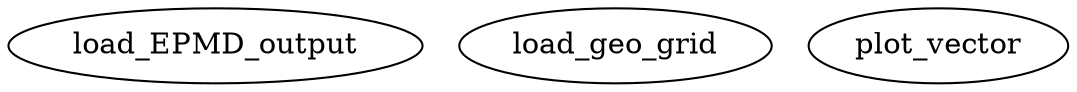 /* Created by mdot for Matlab */
digraph m2html {

  load_EPMD_output [URL="load_EPMD_output.html"];
  load_geo_grid [URL="load_geo_grid.html"];
  plot_vector [URL="plot_vector.html"];
}